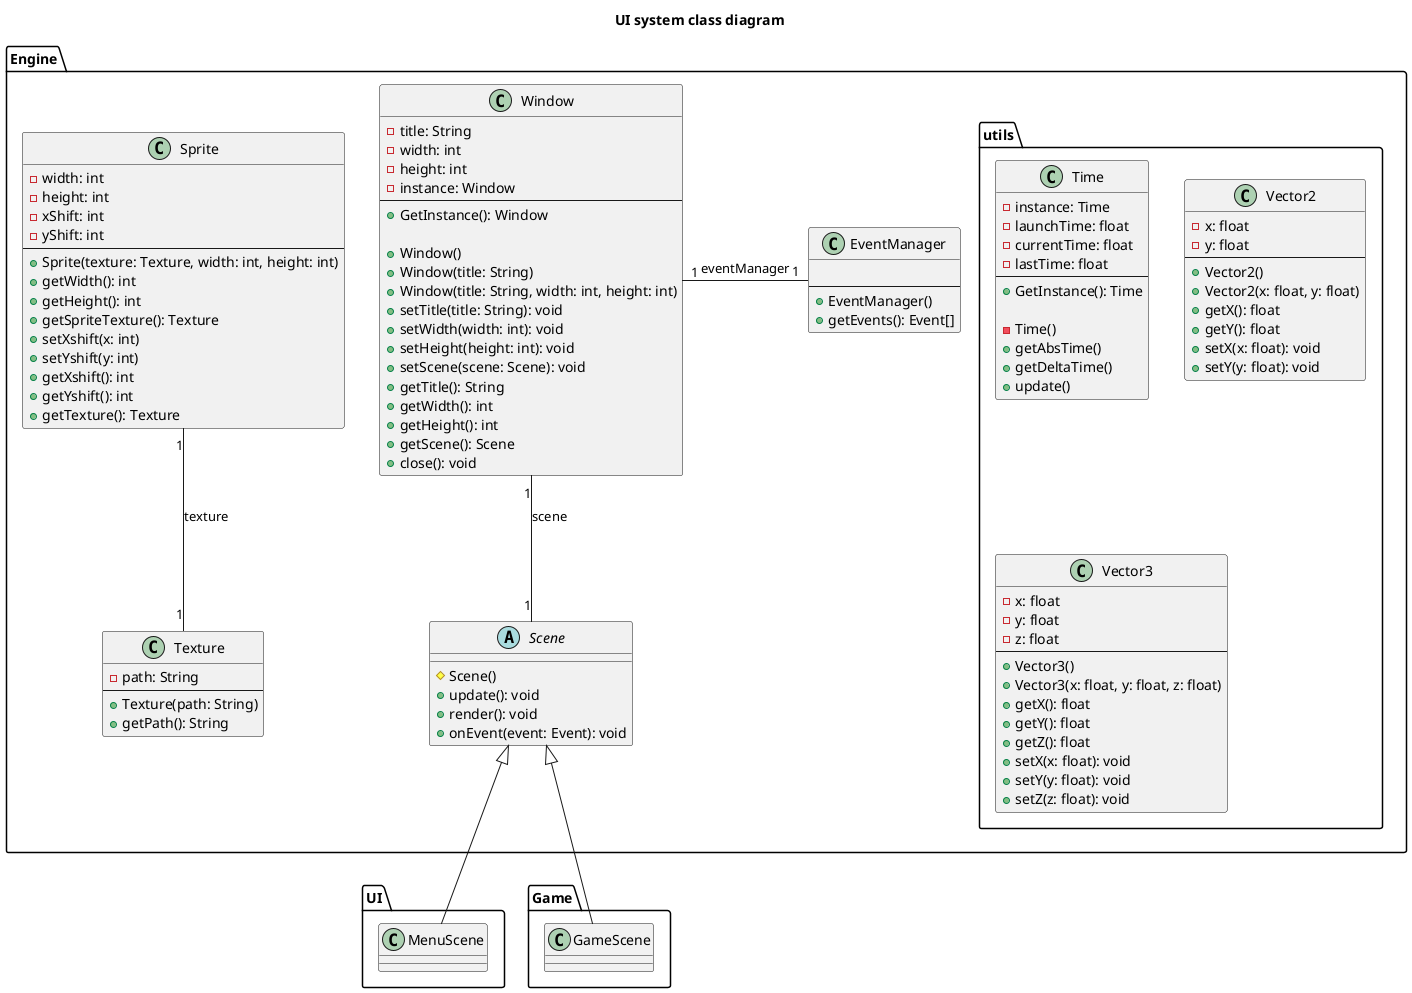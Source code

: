 @startuml
title UI system class diagram

package UI {
    class MenuScene
}

package Engine {
    class Window {
        - title: String
        - width: int
        - height: int
        - instance: Window
        ---
        + GetInstance(): Window

        + Window()
        + Window(title: String)
        + Window(title: String, width: int, height: int)
        + setTitle(title: String): void
        + setWidth(width: int): void
        + setHeight(height: int): void
        + setScene(scene: Scene): void
        + getTitle(): String
        + getWidth(): int
        + getHeight(): int
        + getScene(): Scene
        + close(): void
    }

    abstract Scene {
        # Scene()
        + update(): void
        + render(): void
        + onEvent(event: Event): void
    }

    class EventManager {
        
        ---
        + EventManager()
        + getEvents(): Event[]
    }

    class Texture {
        - path: String
        ---
        + Texture(path: String)
        + getPath(): String
    }

    class Sprite {
        - width: int
        - height: int
        - xShift: int
        - yShift: int
        ---
        + Sprite(texture: Texture, width: int, height: int)
        + getWidth(): int
        + getHeight(): int
        + getSpriteTexture(): Texture
        + setXshift(x: int)
        + setYshift(y: int)
        + getXshift(): int
        + getYshift(): int
        + getTexture(): Texture
    }
    Sprite "1" -- "1" Texture : texture

    package utils {
        class Time {
            - instance: Time
            - launchTime: float
            - currentTime: float
            - lastTime: float
            ---
            + GetInstance(): Time

            - Time()
            + getAbsTime()
            + getDeltaTime()
            + update()
        }

        class Vector2 {
            - x: float
            - y: float
            ---
            + Vector2()
            + Vector2(x: float, y: float)
            + getX(): float
            + getY(): float
            + setX(x: float): void
            + setY(y: float): void
        }

        class Vector3 {
            - x: float
            - y: float
            - z: float
            ---
            + Vector3()
            + Vector3(x: float, y: float, z: float)
            + getX(): float
            + getY(): float
            + getZ(): float
            + setX(x: float): void
            + setY(y: float): void
            + setZ(z: float): void
        }
    }
}

package Game {
    class GameScene
}

Window "1" -down- "1" Scene: scene
Window "1" -right- "1" EventManager: eventManager
MenuScene -up-|> Scene
GameScene -up-|> Scene

@enduml